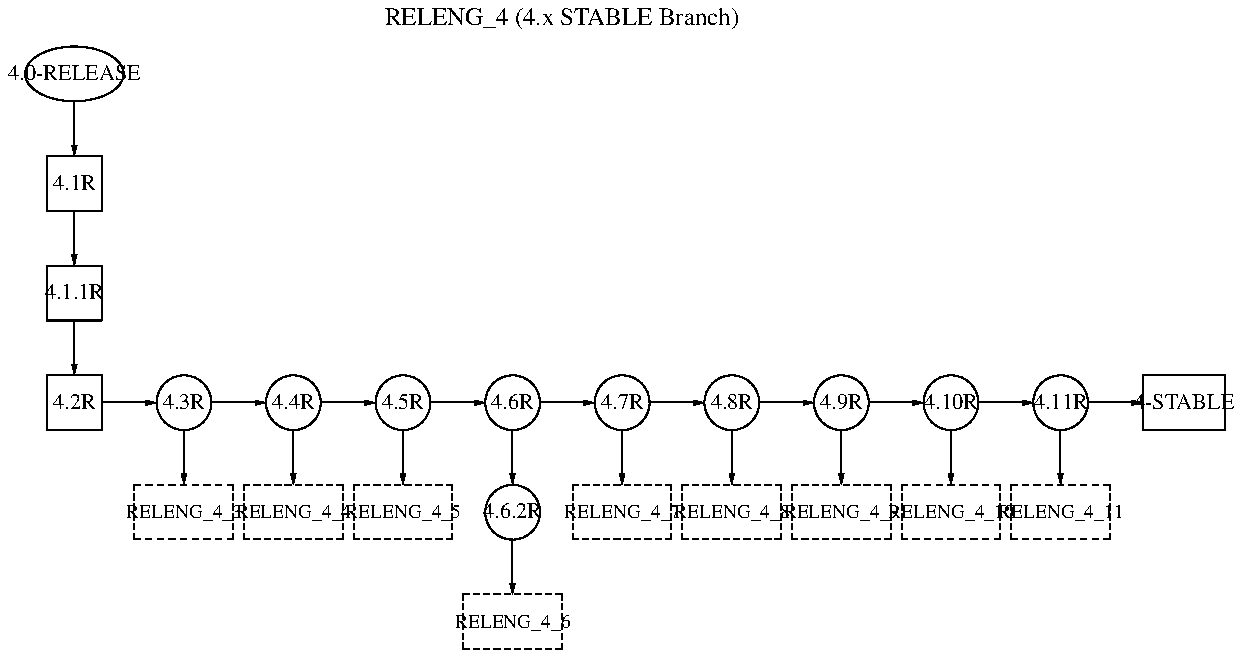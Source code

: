 .\" -*- nroff -*-
.\" $FreeBSD: doc/share/images/articles/releng/branches-releng4.pic,v 1.2 2007/05/19 20:23:57 therek Exp $

.PS 6

RELENG_4_0_0_RELEASE:
	ellipse width .9 "\s-24.0-RELEASE\s+2"
        move right 4
        move up .5
        "\s-1RELENG_4 (4.x STABLE Branch)\s+1"

	line -> down from RELENG_4_0_0_RELEASE.s
RELENG_4_1_0_RELEASE:
	box width .5 "\s-24.1R\s+2"

	line -> down from RELENG_4_1_0_RELEASE.s
RELENG_4_1_1_RELEASE:
	box width .5 "\s-24.1.1R\s+2"

	line -> down from RELENG_4_1_1_RELEASE.s
RELENG_4_2_0_RELEASE:
	box width .5 "\s-24.2R\s+2"

	line -> right from RELENG_4_2_0_RELEASE.e
RELENG_4_3_0_RELEASE:
	ellipse width .5 "\s-24.3R\s+2"

	line -> down from RELENG_4_3_0_RELEASE.s
RELENG_4_3:
	box width .9 "\s-3RELENG_4_3\s+3" dashed

	line -> right from RELENG_4_3_0_RELEASE.e
RELENG_4_4_0_RELEASE:
	ellipse width .5 "\s-24.4R\s+2"

	line -> down from RELENG_4_4_0_RELEASE.s
RELENG_4_4:
	box width .9 "\s-3RELENG_4_4\s+3" dashed

	line -> right from RELENG_4_4_0_RELEASE.e
RELENG_4_5_0_RELEASE:
	ellipse width .5 "\s-24.5R\s+2"

	line -> down from RELENG_4_5_0_RELEASE.s
RELENG_4_5:
	box width .9 "\s-3RELENG_4_5\s+3" dashed

	line -> right from RELENG_4_5_0_RELEASE.e
RELENG_4_6_0_RELEASE:
	ellipse width .5 "\s-24.6R\s+2"

	line -> down from RELENG_4_6_0_RELEASE.s
RELENG_4_6_2_RELEASE:
	ellipse width .5 "\s-24.6.2R\s+2"

	line -> down from RELENG_4_6_2_RELEASE.s
RELENG_4_6:
	box width .9 "\s-3RELENG_4_6\s+3" dashed

	line -> right from RELENG_4_6_0_RELEASE.e

RELENG_4_7_0_RELEASE:
	ellipse width .5 "\s-24.7R\s+2"

	line -> down from RELENG_4_7_0_RELEASE.s
RELENG_4_7:
	box width .9 "\s-3RELENG_4_7\s+3" dashed

	line -> right from RELENG_4_7_0_RELEASE.e
RELENG_4_8_0_RELEASE:
	ellipse width .5 "\s-24.8R\s+2"

	line -> down from RELENG_4_8_0_RELEASE.s
RELENG_4_8:
	box width .9 "\s-3RELENG_4_8\s+3" dashed

	line -> right from RELENG_4_8_0_RELEASE.e
RELENG_4_9_0_RELEASE:
	ellipse width .5 "\s-24.9R\s+2"

	line -> down from RELENG_4_9_0_RELEASE.s
RELENG_4_9:
	box width .9 "\s-3RELENG_4_9\s+3" dashed

	line -> right from RELENG_4_9_0_RELEASE.e
RELENG_4_10_0_RELEASE:
	ellipse width .5 "\s-24.10R\s+2"

	line -> down from RELENG_4_10_0_RELEASE.s
RELENG_4_10:
	box width .9 "\s-3RELENG_4_10\s+3" dashed

	line -> right from RELENG_4_10_0_RELEASE.e
RELENG_4_11_0_RELEASE:
	ellipse width .5 "\s-24.11R\s+2"

	line -> down from RELENG_4_11_0_RELEASE.s
RELENG_4_11:
	box width .9 "\s-3RELENG_4_11\s+3" dashed

	line -> right from RELENG_4_11_0_RELEASE.e
RELENG_4:box "\s-24-STABLE\s+2"

.PE

